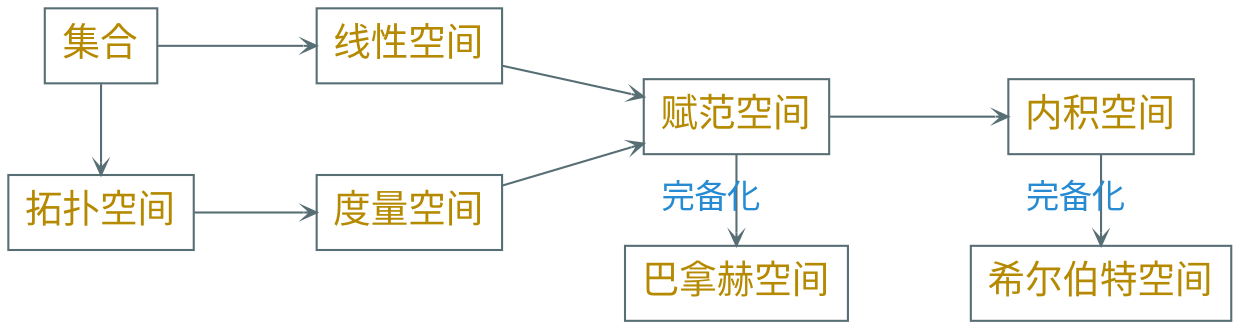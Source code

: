 digraph g {
    graph [nodesep=0.3, ranksep=0.8]
    rankdir=LR
    node [shape=box, color="#586e75", fontcolor="#b58900", fontsize=18, fontname="LXGWWenKai"]
    edge [arrowhead=vee, color="#586e75", fontcolor="#268bd2", fontsize=16, fontname="LXGWWenKai", arrowsize=0.6]
    bgcolor="transparent"

    集合 -> {线性空间, 拓扑空间}

    {rank=same; 集合; 拓扑空间}

    拓扑空间 -> 度量空间

    {rank=same; 线性空间; 度量空间}

    线性空间 -> 度量空间 [style=invis]

    {线性空间, 度量空间} -> 赋范空间 -> 内积空间

    {rank=same; 赋范空间; 巴拿赫空间}

    赋范空间 -> 巴拿赫空间 [label="完备化"]

    {rank=same; 内积空间; 希尔伯特空间}

    内积空间 -> 希尔伯特空间 [label="完备化"]
}
